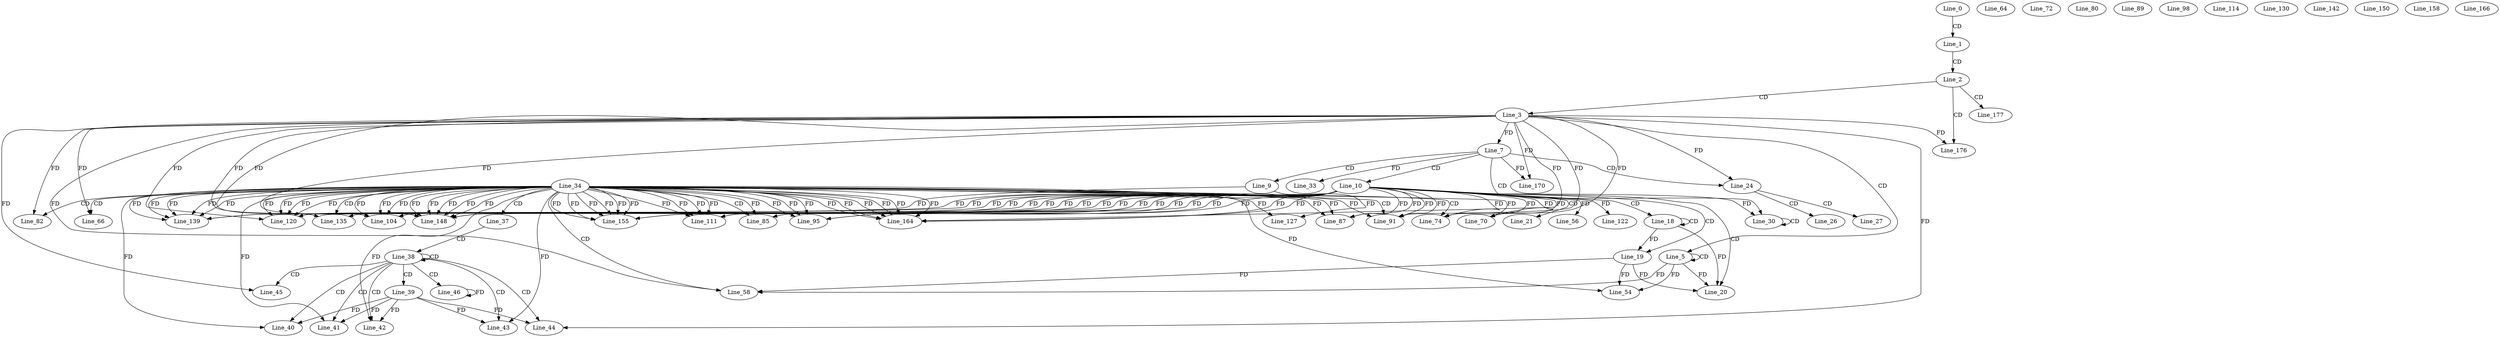 digraph G {
  Line_0;
  Line_1;
  Line_2;
  Line_3;
  Line_3;
  Line_5;
  Line_5;
  Line_7;
  Line_7;
  Line_9;
  Line_10;
  Line_10;
  Line_18;
  Line_18;
  Line_19;
  Line_19;
  Line_20;
  Line_20;
  Line_21;
  Line_24;
  Line_24;
  Line_26;
  Line_27;
  Line_30;
  Line_30;
  Line_7;
  Line_33;
  Line_34;
  Line_37;
  Line_38;
  Line_38;
  Line_39;
  Line_40;
  Line_40;
  Line_41;
  Line_41;
  Line_42;
  Line_42;
  Line_43;
  Line_43;
  Line_44;
  Line_45;
  Line_46;
  Line_34;
  Line_54;
  Line_10;
  Line_56;
  Line_58;
  Line_64;
  Line_34;
  Line_66;
  Line_34;
  Line_70;
  Line_10;
  Line_72;
  Line_74;
  Line_80;
  Line_34;
  Line_82;
  Line_34;
  Line_85;
  Line_87;
  Line_89;
  Line_91;
  Line_34;
  Line_95;
  Line_98;
  Line_104;
  Line_34;
  Line_111;
  Line_114;
  Line_120;
  Line_122;
  Line_34;
  Line_127;
  Line_130;
  Line_135;
  Line_34;
  Line_139;
  Line_142;
  Line_148;
  Line_150;
  Line_34;
  Line_155;
  Line_158;
  Line_164;
  Line_166;
  Line_170;
  Line_176;
  Line_177;
  Line_0 -> Line_1 [ label="CD" ];
  Line_1 -> Line_2 [ label="CD" ];
  Line_2 -> Line_3 [ label="CD" ];
  Line_3 -> Line_5 [ label="CD" ];
  Line_5 -> Line_5 [ label="CD" ];
  Line_3 -> Line_7 [ label="FD" ];
  Line_7 -> Line_9 [ label="CD" ];
  Line_7 -> Line_10 [ label="CD" ];
  Line_10 -> Line_18 [ label="CD" ];
  Line_18 -> Line_18 [ label="CD" ];
  Line_10 -> Line_19 [ label="CD" ];
  Line_18 -> Line_19 [ label="FD" ];
  Line_10 -> Line_20 [ label="CD" ];
  Line_19 -> Line_20 [ label="FD" ];
  Line_5 -> Line_20 [ label="FD" ];
  Line_18 -> Line_20 [ label="FD" ];
  Line_10 -> Line_21 [ label="CD" ];
  Line_7 -> Line_24 [ label="CD" ];
  Line_3 -> Line_24 [ label="FD" ];
  Line_24 -> Line_26 [ label="CD" ];
  Line_24 -> Line_27 [ label="CD" ];
  Line_7 -> Line_30 [ label="CD" ];
  Line_30 -> Line_30 [ label="CD" ];
  Line_10 -> Line_30 [ label="FD" ];
  Line_7 -> Line_33 [ label="FD" ];
  Line_34 -> Line_37 [ label="CD" ];
  Line_37 -> Line_38 [ label="CD" ];
  Line_38 -> Line_38 [ label="CD" ];
  Line_38 -> Line_39 [ label="CD" ];
  Line_38 -> Line_40 [ label="CD" ];
  Line_39 -> Line_40 [ label="FD" ];
  Line_34 -> Line_40 [ label="FD" ];
  Line_38 -> Line_41 [ label="CD" ];
  Line_39 -> Line_41 [ label="FD" ];
  Line_34 -> Line_41 [ label="FD" ];
  Line_38 -> Line_42 [ label="CD" ];
  Line_39 -> Line_42 [ label="FD" ];
  Line_34 -> Line_42 [ label="FD" ];
  Line_38 -> Line_43 [ label="CD" ];
  Line_39 -> Line_43 [ label="FD" ];
  Line_34 -> Line_43 [ label="FD" ];
  Line_38 -> Line_44 [ label="CD" ];
  Line_3 -> Line_44 [ label="FD" ];
  Line_39 -> Line_44 [ label="FD" ];
  Line_38 -> Line_45 [ label="CD" ];
  Line_3 -> Line_45 [ label="FD" ];
  Line_38 -> Line_46 [ label="CD" ];
  Line_46 -> Line_46 [ label="FD" ];
  Line_34 -> Line_54 [ label="FD" ];
  Line_19 -> Line_54 [ label="FD" ];
  Line_5 -> Line_54 [ label="FD" ];
  Line_10 -> Line_56 [ label="FD" ];
  Line_34 -> Line_58 [ label="CD" ];
  Line_3 -> Line_58 [ label="FD" ];
  Line_19 -> Line_58 [ label="FD" ];
  Line_5 -> Line_58 [ label="FD" ];
  Line_34 -> Line_66 [ label="CD" ];
  Line_3 -> Line_66 [ label="FD" ];
  Line_34 -> Line_70 [ label="FD" ];
  Line_10 -> Line_70 [ label="FD" ];
  Line_10 -> Line_70 [ label="FD" ];
  Line_34 -> Line_74 [ label="CD" ];
  Line_3 -> Line_74 [ label="FD" ];
  Line_10 -> Line_74 [ label="FD" ];
  Line_10 -> Line_74 [ label="FD" ];
  Line_34 -> Line_82 [ label="CD" ];
  Line_3 -> Line_82 [ label="FD" ];
  Line_34 -> Line_85 [ label="CD" ];
  Line_34 -> Line_85 [ label="FD" ];
  Line_10 -> Line_85 [ label="FD" ];
  Line_10 -> Line_85 [ label="FD" ];
  Line_34 -> Line_87 [ label="FD" ];
  Line_34 -> Line_87 [ label="FD" ];
  Line_10 -> Line_87 [ label="FD" ];
  Line_10 -> Line_87 [ label="FD" ];
  Line_34 -> Line_91 [ label="CD" ];
  Line_3 -> Line_91 [ label="FD" ];
  Line_34 -> Line_91 [ label="FD" ];
  Line_10 -> Line_91 [ label="FD" ];
  Line_10 -> Line_91 [ label="FD" ];
  Line_34 -> Line_95 [ label="FD" ];
  Line_34 -> Line_95 [ label="FD" ];
  Line_34 -> Line_95 [ label="FD" ];
  Line_10 -> Line_95 [ label="FD" ];
  Line_10 -> Line_95 [ label="FD" ];
  Line_3 -> Line_104 [ label="FD" ];
  Line_34 -> Line_104 [ label="FD" ];
  Line_34 -> Line_104 [ label="FD" ];
  Line_34 -> Line_104 [ label="FD" ];
  Line_10 -> Line_104 [ label="FD" ];
  Line_10 -> Line_104 [ label="FD" ];
  Line_34 -> Line_111 [ label="FD" ];
  Line_34 -> Line_111 [ label="FD" ];
  Line_34 -> Line_111 [ label="FD" ];
  Line_34 -> Line_111 [ label="FD" ];
  Line_10 -> Line_111 [ label="FD" ];
  Line_10 -> Line_111 [ label="FD" ];
  Line_3 -> Line_120 [ label="FD" ];
  Line_34 -> Line_120 [ label="FD" ];
  Line_34 -> Line_120 [ label="FD" ];
  Line_34 -> Line_120 [ label="FD" ];
  Line_34 -> Line_120 [ label="FD" ];
  Line_10 -> Line_120 [ label="FD" ];
  Line_10 -> Line_120 [ label="FD" ];
  Line_10 -> Line_122 [ label="FD" ];
  Line_34 -> Line_127 [ label="FD" ];
  Line_9 -> Line_127 [ label="FD" ];
  Line_34 -> Line_135 [ label="CD" ];
  Line_3 -> Line_135 [ label="FD" ];
  Line_9 -> Line_135 [ label="FD" ];
  Line_34 -> Line_139 [ label="FD" ];
  Line_34 -> Line_139 [ label="FD" ];
  Line_34 -> Line_139 [ label="FD" ];
  Line_34 -> Line_139 [ label="FD" ];
  Line_34 -> Line_139 [ label="FD" ];
  Line_10 -> Line_139 [ label="FD" ];
  Line_10 -> Line_139 [ label="FD" ];
  Line_3 -> Line_148 [ label="FD" ];
  Line_34 -> Line_148 [ label="FD" ];
  Line_34 -> Line_148 [ label="FD" ];
  Line_34 -> Line_148 [ label="FD" ];
  Line_34 -> Line_148 [ label="FD" ];
  Line_34 -> Line_148 [ label="FD" ];
  Line_10 -> Line_148 [ label="FD" ];
  Line_10 -> Line_148 [ label="FD" ];
  Line_34 -> Line_155 [ label="FD" ];
  Line_34 -> Line_155 [ label="FD" ];
  Line_34 -> Line_155 [ label="FD" ];
  Line_34 -> Line_155 [ label="FD" ];
  Line_34 -> Line_155 [ label="FD" ];
  Line_34 -> Line_155 [ label="FD" ];
  Line_10 -> Line_155 [ label="FD" ];
  Line_10 -> Line_155 [ label="FD" ];
  Line_3 -> Line_164 [ label="FD" ];
  Line_34 -> Line_164 [ label="FD" ];
  Line_34 -> Line_164 [ label="FD" ];
  Line_34 -> Line_164 [ label="FD" ];
  Line_34 -> Line_164 [ label="FD" ];
  Line_34 -> Line_164 [ label="FD" ];
  Line_34 -> Line_164 [ label="FD" ];
  Line_10 -> Line_164 [ label="FD" ];
  Line_10 -> Line_164 [ label="FD" ];
  Line_7 -> Line_170 [ label="FD" ];
  Line_3 -> Line_170 [ label="FD" ];
  Line_2 -> Line_176 [ label="CD" ];
  Line_3 -> Line_176 [ label="FD" ];
  Line_2 -> Line_177 [ label="CD" ];
}
